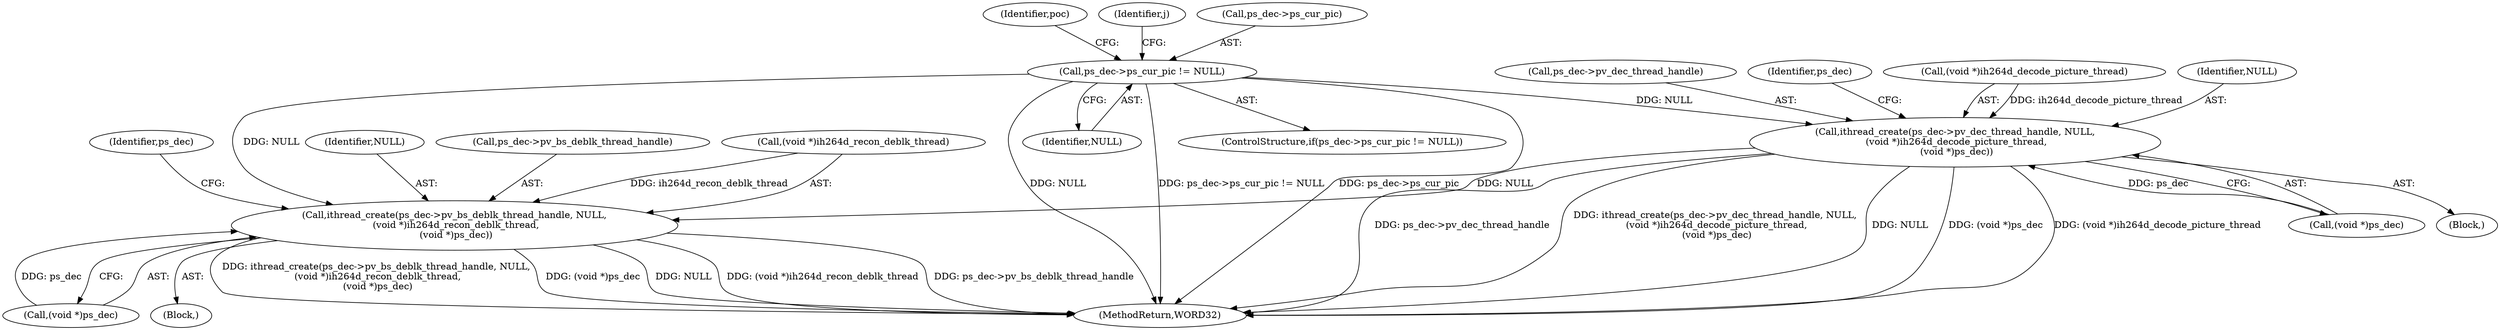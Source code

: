 digraph "0_Android_9a00f562a612d56e7b2b989d168647db900ba6cf@pointer" {
"1000298" [label="(Call,ps_dec->ps_cur_pic != NULL)"];
"1000478" [label="(Call,ithread_create(ps_dec->pv_dec_thread_handle, NULL,\n (void *)ih264d_decode_picture_thread,\n (void *)ps_dec))"];
"1000522" [label="(Call,ithread_create(ps_dec->pv_bs_deblk_thread_handle, NULL,\n (void *)ih264d_recon_deblk_thread,\n (void *)ps_dec))"];
"1000535" [label="(Identifier,ps_dec)"];
"1000479" [label="(Call,ps_dec->pv_dec_thread_handle)"];
"1000491" [label="(Identifier,ps_dec)"];
"1000516" [label="(Block,)"];
"1000478" [label="(Call,ithread_create(ps_dec->pv_dec_thread_handle, NULL,\n (void *)ih264d_decode_picture_thread,\n (void *)ps_dec))"];
"1000522" [label="(Call,ithread_create(ps_dec->pv_bs_deblk_thread_handle, NULL,\n (void *)ih264d_recon_deblk_thread,\n (void *)ps_dec))"];
"1000298" [label="(Call,ps_dec->ps_cur_pic != NULL)"];
"1001450" [label="(MethodReturn,WORD32)"];
"1000297" [label="(ControlStructure,if(ps_dec->ps_cur_pic != NULL))"];
"1000483" [label="(Call,(void *)ih264d_decode_picture_thread)"];
"1000486" [label="(Call,(void *)ps_dec)"];
"1000477" [label="(Block,)"];
"1000523" [label="(Call,ps_dec->pv_bs_deblk_thread_handle)"];
"1000482" [label="(Identifier,NULL)"];
"1000304" [label="(Identifier,poc)"];
"1000527" [label="(Call,(void *)ih264d_recon_deblk_thread)"];
"1000313" [label="(Identifier,j)"];
"1000302" [label="(Identifier,NULL)"];
"1000299" [label="(Call,ps_dec->ps_cur_pic)"];
"1000530" [label="(Call,(void *)ps_dec)"];
"1000526" [label="(Identifier,NULL)"];
"1000298" -> "1000297"  [label="AST: "];
"1000298" -> "1000302"  [label="CFG: "];
"1000299" -> "1000298"  [label="AST: "];
"1000302" -> "1000298"  [label="AST: "];
"1000304" -> "1000298"  [label="CFG: "];
"1000313" -> "1000298"  [label="CFG: "];
"1000298" -> "1001450"  [label="DDG: ps_dec->ps_cur_pic != NULL"];
"1000298" -> "1001450"  [label="DDG: ps_dec->ps_cur_pic"];
"1000298" -> "1001450"  [label="DDG: NULL"];
"1000298" -> "1000478"  [label="DDG: NULL"];
"1000298" -> "1000522"  [label="DDG: NULL"];
"1000478" -> "1000477"  [label="AST: "];
"1000478" -> "1000486"  [label="CFG: "];
"1000479" -> "1000478"  [label="AST: "];
"1000482" -> "1000478"  [label="AST: "];
"1000483" -> "1000478"  [label="AST: "];
"1000486" -> "1000478"  [label="AST: "];
"1000491" -> "1000478"  [label="CFG: "];
"1000478" -> "1001450"  [label="DDG: (void *)ps_dec"];
"1000478" -> "1001450"  [label="DDG: (void *)ih264d_decode_picture_thread"];
"1000478" -> "1001450"  [label="DDG: ps_dec->pv_dec_thread_handle"];
"1000478" -> "1001450"  [label="DDG: ithread_create(ps_dec->pv_dec_thread_handle, NULL,\n (void *)ih264d_decode_picture_thread,\n (void *)ps_dec)"];
"1000478" -> "1001450"  [label="DDG: NULL"];
"1000483" -> "1000478"  [label="DDG: ih264d_decode_picture_thread"];
"1000486" -> "1000478"  [label="DDG: ps_dec"];
"1000478" -> "1000522"  [label="DDG: NULL"];
"1000522" -> "1000516"  [label="AST: "];
"1000522" -> "1000530"  [label="CFG: "];
"1000523" -> "1000522"  [label="AST: "];
"1000526" -> "1000522"  [label="AST: "];
"1000527" -> "1000522"  [label="AST: "];
"1000530" -> "1000522"  [label="AST: "];
"1000535" -> "1000522"  [label="CFG: "];
"1000522" -> "1001450"  [label="DDG: ithread_create(ps_dec->pv_bs_deblk_thread_handle, NULL,\n (void *)ih264d_recon_deblk_thread,\n (void *)ps_dec)"];
"1000522" -> "1001450"  [label="DDG: (void *)ps_dec"];
"1000522" -> "1001450"  [label="DDG: NULL"];
"1000522" -> "1001450"  [label="DDG: (void *)ih264d_recon_deblk_thread"];
"1000522" -> "1001450"  [label="DDG: ps_dec->pv_bs_deblk_thread_handle"];
"1000527" -> "1000522"  [label="DDG: ih264d_recon_deblk_thread"];
"1000530" -> "1000522"  [label="DDG: ps_dec"];
}
